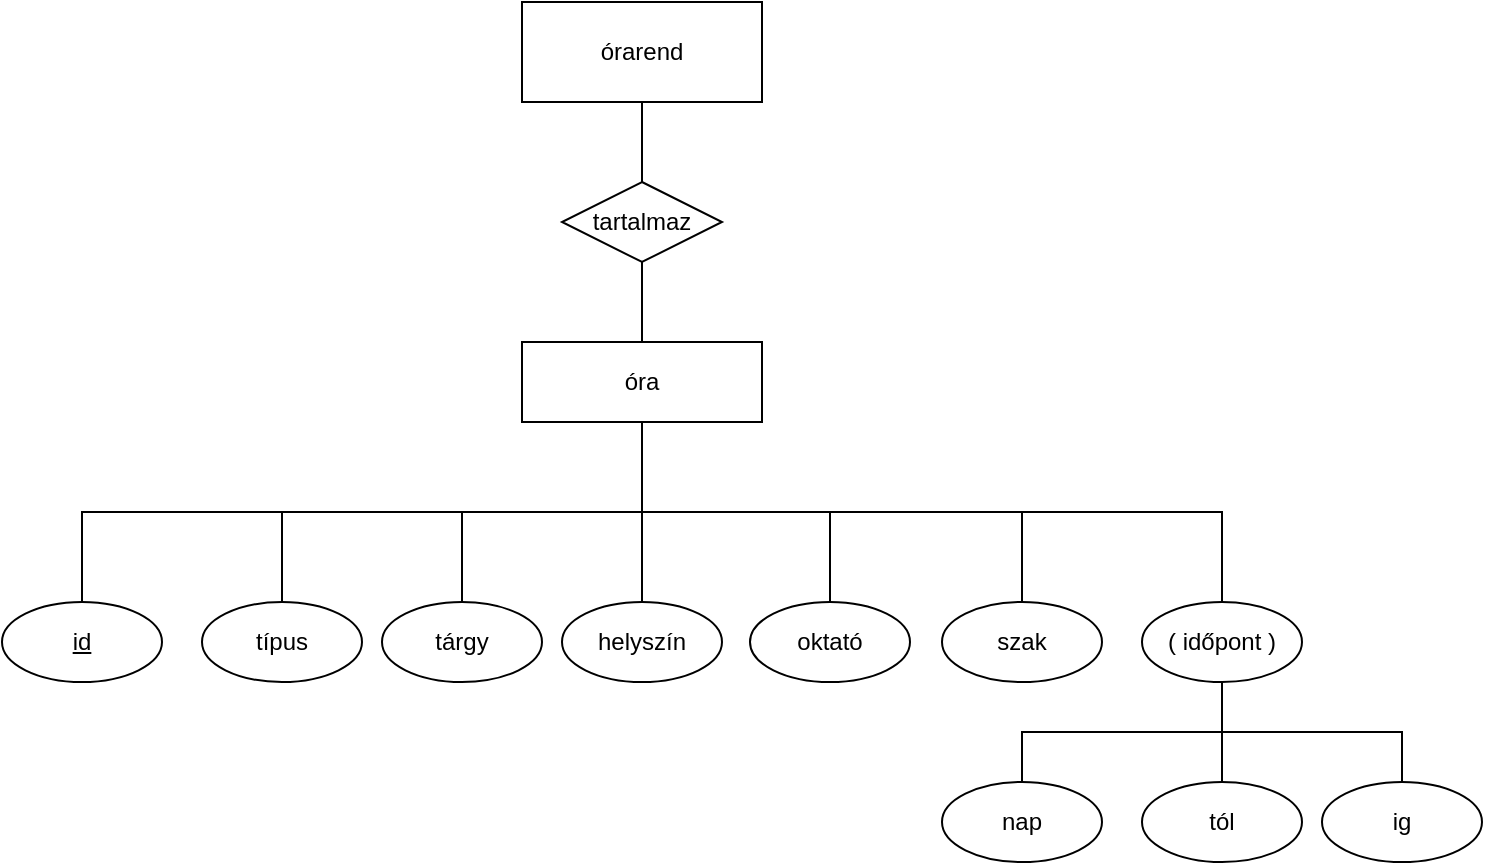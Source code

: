 <mxfile version="22.0.0" type="github">
  <diagram name="1 oldal" id="J0RhJsYHLlQuwJroKjkV">
    <mxGraphModel dx="1434" dy="790" grid="1" gridSize="10" guides="1" tooltips="1" connect="1" arrows="1" fold="1" page="1" pageScale="1" pageWidth="827" pageHeight="1169" math="0" shadow="0">
      <root>
        <mxCell id="0" />
        <mxCell id="1" parent="0" />
        <mxCell id="rhvjytn4BrrbQXAyvRlS-22" style="edgeStyle=orthogonalEdgeStyle;rounded=0;orthogonalLoop=1;jettySize=auto;html=1;exitX=0.5;exitY=1;exitDx=0;exitDy=0;entryX=0.5;entryY=0;entryDx=0;entryDy=0;endArrow=none;endFill=0;" edge="1" parent="1" source="emb7kYfoe4Xrb6C7neZM-1" target="rhvjytn4BrrbQXAyvRlS-1">
          <mxGeometry relative="1" as="geometry" />
        </mxCell>
        <mxCell id="emb7kYfoe4Xrb6C7neZM-1" value="órarend" style="rounded=0;whiteSpace=wrap;html=1;" parent="1" vertex="1">
          <mxGeometry x="360" y="20" width="120" height="50" as="geometry" />
        </mxCell>
        <mxCell id="rhvjytn4BrrbQXAyvRlS-12" style="edgeStyle=orthogonalEdgeStyle;rounded=0;orthogonalLoop=1;jettySize=auto;html=1;exitX=0.5;exitY=1;exitDx=0;exitDy=0;entryX=0.5;entryY=0;entryDx=0;entryDy=0;endArrow=none;endFill=0;" edge="1" parent="1" source="emb7kYfoe4Xrb6C7neZM-2" target="rhvjytn4BrrbQXAyvRlS-2">
          <mxGeometry relative="1" as="geometry" />
        </mxCell>
        <mxCell id="rhvjytn4BrrbQXAyvRlS-13" style="edgeStyle=orthogonalEdgeStyle;rounded=0;orthogonalLoop=1;jettySize=auto;html=1;exitX=0.5;exitY=1;exitDx=0;exitDy=0;entryX=0.5;entryY=0;entryDx=0;entryDy=0;endArrow=none;endFill=0;" edge="1" parent="1" source="emb7kYfoe4Xrb6C7neZM-2" target="rhvjytn4BrrbQXAyvRlS-3">
          <mxGeometry relative="1" as="geometry" />
        </mxCell>
        <mxCell id="rhvjytn4BrrbQXAyvRlS-14" style="edgeStyle=orthogonalEdgeStyle;rounded=0;orthogonalLoop=1;jettySize=auto;html=1;exitX=0.5;exitY=1;exitDx=0;exitDy=0;entryX=0.5;entryY=0;entryDx=0;entryDy=0;endArrow=none;endFill=0;" edge="1" parent="1" source="emb7kYfoe4Xrb6C7neZM-2" target="rhvjytn4BrrbQXAyvRlS-4">
          <mxGeometry relative="1" as="geometry" />
        </mxCell>
        <mxCell id="rhvjytn4BrrbQXAyvRlS-15" style="edgeStyle=orthogonalEdgeStyle;rounded=0;orthogonalLoop=1;jettySize=auto;html=1;exitX=0.5;exitY=1;exitDx=0;exitDy=0;entryX=0.5;entryY=0;entryDx=0;entryDy=0;endArrow=none;endFill=0;" edge="1" parent="1" source="emb7kYfoe4Xrb6C7neZM-2" target="rhvjytn4BrrbQXAyvRlS-5">
          <mxGeometry relative="1" as="geometry" />
        </mxCell>
        <mxCell id="rhvjytn4BrrbQXAyvRlS-16" style="edgeStyle=orthogonalEdgeStyle;rounded=0;orthogonalLoop=1;jettySize=auto;html=1;exitX=0.5;exitY=1;exitDx=0;exitDy=0;entryX=0.5;entryY=0;entryDx=0;entryDy=0;endArrow=none;endFill=0;" edge="1" parent="1" source="emb7kYfoe4Xrb6C7neZM-2" target="rhvjytn4BrrbQXAyvRlS-6">
          <mxGeometry relative="1" as="geometry" />
        </mxCell>
        <mxCell id="rhvjytn4BrrbQXAyvRlS-17" style="edgeStyle=orthogonalEdgeStyle;rounded=0;orthogonalLoop=1;jettySize=auto;html=1;exitX=0.5;exitY=1;exitDx=0;exitDy=0;entryX=0.5;entryY=0;entryDx=0;entryDy=0;endArrow=none;endFill=0;" edge="1" parent="1" source="emb7kYfoe4Xrb6C7neZM-2" target="rhvjytn4BrrbQXAyvRlS-10">
          <mxGeometry relative="1" as="geometry" />
        </mxCell>
        <mxCell id="emb7kYfoe4Xrb6C7neZM-2" value="óra" style="rounded=0;whiteSpace=wrap;html=1;" parent="1" vertex="1">
          <mxGeometry x="360" y="190" width="120" height="40" as="geometry" />
        </mxCell>
        <mxCell id="rhvjytn4BrrbQXAyvRlS-23" style="edgeStyle=orthogonalEdgeStyle;rounded=0;orthogonalLoop=1;jettySize=auto;html=1;exitX=0.5;exitY=1;exitDx=0;exitDy=0;entryX=0.5;entryY=0;entryDx=0;entryDy=0;endArrow=none;endFill=0;" edge="1" parent="1" source="rhvjytn4BrrbQXAyvRlS-1" target="emb7kYfoe4Xrb6C7neZM-2">
          <mxGeometry relative="1" as="geometry" />
        </mxCell>
        <mxCell id="rhvjytn4BrrbQXAyvRlS-1" value="tartalmaz" style="rhombus;whiteSpace=wrap;html=1;" vertex="1" parent="1">
          <mxGeometry x="380" y="110" width="80" height="40" as="geometry" />
        </mxCell>
        <mxCell id="rhvjytn4BrrbQXAyvRlS-2" value="&lt;u&gt;id&lt;/u&gt;" style="ellipse;whiteSpace=wrap;html=1;" vertex="1" parent="1">
          <mxGeometry x="100" y="320" width="80" height="40" as="geometry" />
        </mxCell>
        <mxCell id="rhvjytn4BrrbQXAyvRlS-3" value="típus" style="ellipse;whiteSpace=wrap;html=1;" vertex="1" parent="1">
          <mxGeometry x="200" y="320" width="80" height="40" as="geometry" />
        </mxCell>
        <mxCell id="rhvjytn4BrrbQXAyvRlS-4" value="tárgy" style="ellipse;whiteSpace=wrap;html=1;" vertex="1" parent="1">
          <mxGeometry x="290" y="320" width="80" height="40" as="geometry" />
        </mxCell>
        <mxCell id="rhvjytn4BrrbQXAyvRlS-5" value="helyszín" style="ellipse;whiteSpace=wrap;html=1;" vertex="1" parent="1">
          <mxGeometry x="380" y="320" width="80" height="40" as="geometry" />
        </mxCell>
        <mxCell id="rhvjytn4BrrbQXAyvRlS-6" value="oktató" style="ellipse;whiteSpace=wrap;html=1;" vertex="1" parent="1">
          <mxGeometry x="474" y="320" width="80" height="40" as="geometry" />
        </mxCell>
        <mxCell id="rhvjytn4BrrbQXAyvRlS-7" value="tól" style="ellipse;whiteSpace=wrap;html=1;" vertex="1" parent="1">
          <mxGeometry x="670" y="410" width="80" height="40" as="geometry" />
        </mxCell>
        <mxCell id="rhvjytn4BrrbQXAyvRlS-8" value="nap" style="ellipse;whiteSpace=wrap;html=1;" vertex="1" parent="1">
          <mxGeometry x="570" y="410" width="80" height="40" as="geometry" />
        </mxCell>
        <mxCell id="rhvjytn4BrrbQXAyvRlS-9" value="ig" style="ellipse;whiteSpace=wrap;html=1;" vertex="1" parent="1">
          <mxGeometry x="760" y="410" width="80" height="40" as="geometry" />
        </mxCell>
        <mxCell id="rhvjytn4BrrbQXAyvRlS-10" value="szak" style="ellipse;whiteSpace=wrap;html=1;" vertex="1" parent="1">
          <mxGeometry x="570" y="320" width="80" height="40" as="geometry" />
        </mxCell>
        <mxCell id="rhvjytn4BrrbQXAyvRlS-19" style="edgeStyle=orthogonalEdgeStyle;rounded=0;orthogonalLoop=1;jettySize=auto;html=1;exitX=0.5;exitY=1;exitDx=0;exitDy=0;entryX=0.5;entryY=0;entryDx=0;entryDy=0;endArrow=none;endFill=0;" edge="1" parent="1" source="rhvjytn4BrrbQXAyvRlS-11" target="rhvjytn4BrrbQXAyvRlS-8">
          <mxGeometry relative="1" as="geometry" />
        </mxCell>
        <mxCell id="rhvjytn4BrrbQXAyvRlS-20" style="edgeStyle=orthogonalEdgeStyle;rounded=0;orthogonalLoop=1;jettySize=auto;html=1;exitX=0.5;exitY=1;exitDx=0;exitDy=0;entryX=0.5;entryY=0;entryDx=0;entryDy=0;endArrow=none;endFill=0;" edge="1" parent="1" source="rhvjytn4BrrbQXAyvRlS-11" target="rhvjytn4BrrbQXAyvRlS-7">
          <mxGeometry relative="1" as="geometry" />
        </mxCell>
        <mxCell id="rhvjytn4BrrbQXAyvRlS-21" style="edgeStyle=orthogonalEdgeStyle;rounded=0;orthogonalLoop=1;jettySize=auto;html=1;exitX=0.5;exitY=1;exitDx=0;exitDy=0;entryX=0.5;entryY=0;entryDx=0;entryDy=0;endArrow=none;endFill=0;" edge="1" parent="1" source="rhvjytn4BrrbQXAyvRlS-11" target="rhvjytn4BrrbQXAyvRlS-9">
          <mxGeometry relative="1" as="geometry" />
        </mxCell>
        <mxCell id="rhvjytn4BrrbQXAyvRlS-11" value="( időpont )" style="ellipse;whiteSpace=wrap;html=1;" vertex="1" parent="1">
          <mxGeometry x="670" y="320" width="80" height="40" as="geometry" />
        </mxCell>
        <mxCell id="rhvjytn4BrrbQXAyvRlS-18" style="edgeStyle=orthogonalEdgeStyle;rounded=0;orthogonalLoop=1;jettySize=auto;html=1;exitX=0.5;exitY=1;exitDx=0;exitDy=0;entryX=0.5;entryY=0;entryDx=0;entryDy=0;endArrow=none;endFill=0;" edge="1" parent="1" source="emb7kYfoe4Xrb6C7neZM-2" target="rhvjytn4BrrbQXAyvRlS-11">
          <mxGeometry relative="1" as="geometry" />
        </mxCell>
      </root>
    </mxGraphModel>
  </diagram>
</mxfile>
